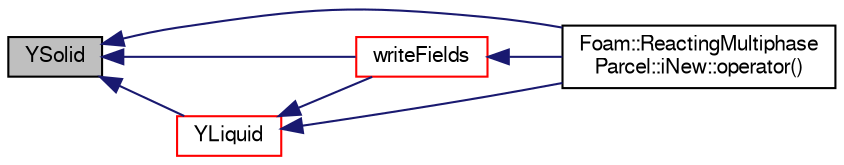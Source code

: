 digraph "YSolid"
{
  bgcolor="transparent";
  edge [fontname="FreeSans",fontsize="10",labelfontname="FreeSans",labelfontsize="10"];
  node [fontname="FreeSans",fontsize="10",shape=record];
  rankdir="LR";
  Node132 [label="YSolid",height=0.2,width=0.4,color="black", fillcolor="grey75", style="filled", fontcolor="black"];
  Node132 -> Node133 [dir="back",color="midnightblue",fontsize="10",style="solid",fontname="FreeSans"];
  Node133 [label="Foam::ReactingMultiphase\lParcel::iNew::operator()",height=0.2,width=0.4,color="black",URL="$a23918.html#a8e53dcd3a280e798784183966985f401"];
  Node132 -> Node134 [dir="back",color="midnightblue",fontsize="10",style="solid",fontname="FreeSans"];
  Node134 [label="writeFields",height=0.2,width=0.4,color="red",URL="$a23910.html#a64adf0008b4736131ce199c3a2c5ffd7",tooltip="Write. "];
  Node134 -> Node133 [dir="back",color="midnightblue",fontsize="10",style="solid",fontname="FreeSans"];
  Node132 -> Node136 [dir="back",color="midnightblue",fontsize="10",style="solid",fontname="FreeSans"];
  Node136 [label="YLiquid",height=0.2,width=0.4,color="red",URL="$a23910.html#ae4f373932bbc1fd4c5378522b5acabe6",tooltip="Return const access to mass fractions of liquids. "];
  Node136 -> Node133 [dir="back",color="midnightblue",fontsize="10",style="solid",fontname="FreeSans"];
  Node136 -> Node134 [dir="back",color="midnightblue",fontsize="10",style="solid",fontname="FreeSans"];
}
